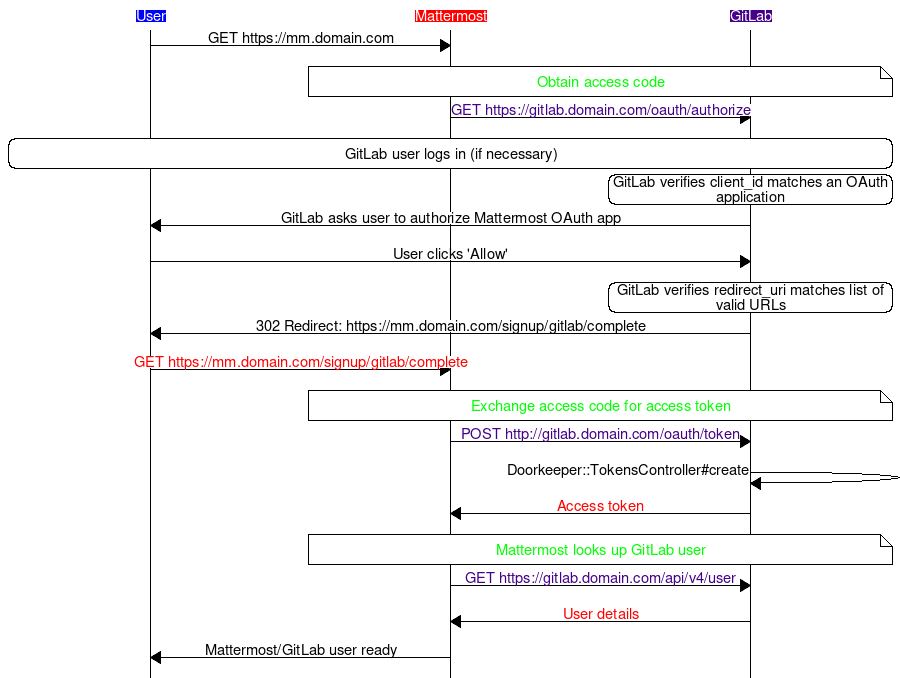 msc {
  # Use https://mscgen.js.org or mscgen to convert this into PNG
  hscale="1.5",
  wordwraparcs=on;

  user [ label="User", textbgcolor="blue", textcolor="white" ],
  mattermost [ label="Mattermost", textbgcolor="red", textcolor="white"],
  gitlab [ label="GitLab", textbgcolor="indigo", textcolor="white"];

  user=>mattermost [label="GET https://mm.domain.com"];
  mattermost note gitlab [label="Obtain access code", textcolor="green"];
  mattermost=>gitlab [label="GET https://gitlab.domain.com/oauth/authorize", textcolor="indigo"];
  gitlab rbox user [label="GitLab user logs in (if necessary)"];
  gitlab rbox gitlab [label="GitLab verifies client_id matches an OAuth application"];
  gitlab=>user [label="GitLab asks user to authorize Mattermost OAuth app"];
  user=>gitlab [label="User clicks 'Allow'"];
  gitlab rbox gitlab [label="GitLab verifies redirect_uri matches list of valid URLs"];
  gitlab=>user [label="302 Redirect: https://mm.domain.com/signup/gitlab/complete"];
  user=>mattermost [label="GET https://mm.domain.com/signup/gitlab/complete", textcolor="red"];
  mattermost note gitlab [label="Exchange access code for access token", textcolor="green"];
  mattermost=>gitlab [label="POST http://gitlab.domain.com/oauth/token", textcolor="indigo"];
  gitlab=>gitlab [label="Doorkeeper::TokensController#create"];
  gitlab=>mattermost [label="Access token", textcolor="red"];
  mattermost note gitlab [label="Mattermost looks up GitLab user", textcolor="green"];
  mattermost=>gitlab [label="GET https://gitlab.domain.com/api/v4/user", textcolor="indigo"];
  gitlab=>mattermost [label="User details", textcolor="red"];
  mattermost=>user [label="Mattermost/GitLab user ready"];
}
